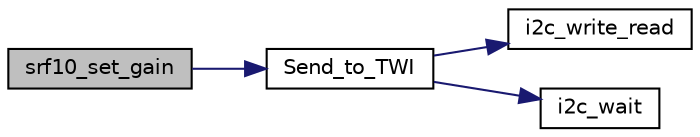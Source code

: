 digraph G
{
  edge [fontname="Helvetica",fontsize="10",labelfontname="Helvetica",labelfontsize="10"];
  node [fontname="Helvetica",fontsize="10",shape=record];
  rankdir="LR";
  Node1 [label="srf10_set_gain",height=0.2,width=0.4,color="black", fillcolor="grey75", style="filled" fontcolor="black"];
  Node1 -> Node2 [color="midnightblue",fontsize="10",style="solid",fontname="Helvetica"];
  Node2 [label="Send_to_TWI",height=0.2,width=0.4,color="black", fillcolor="white", style="filled",URL="$twi_8c.html#a6abb3fb5269ea88940402079231142c5"];
  Node2 -> Node3 [color="midnightblue",fontsize="10",style="solid",fontname="Helvetica"];
  Node3 [label="i2c_write_read",height=0.2,width=0.4,color="black", fillcolor="white", style="filled",URL="$i2c_8h.html#a390db7ff461cfff9cdd522dfb90fe23e"];
  Node2 -> Node4 [color="midnightblue",fontsize="10",style="solid",fontname="Helvetica"];
  Node4 [label="i2c_wait",height=0.2,width=0.4,color="black", fillcolor="white", style="filled",URL="$i2c_8h.html#a8d0292580689dd8b7e0b441cf0e6c383"];
}
